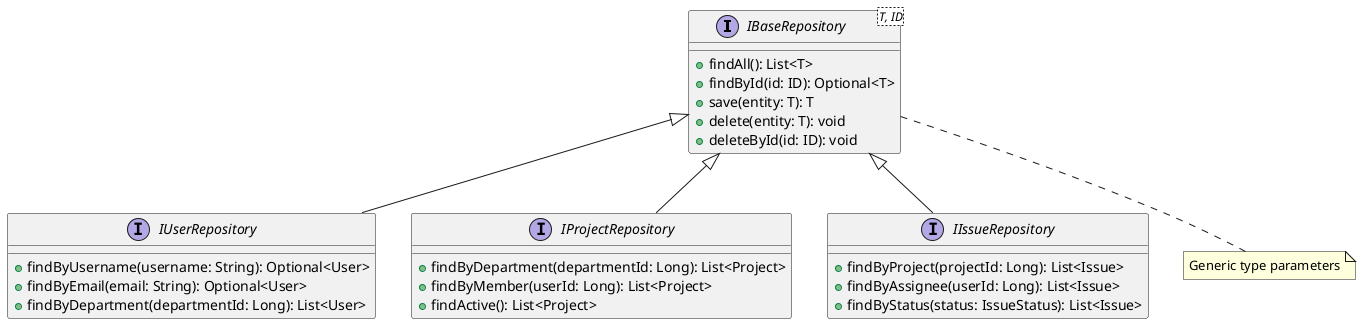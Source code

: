 @startuml
interface IBaseRepository<T, ID> {
  + findAll(): List<T>
  + findById(id: ID): Optional<T>
  + save(entity: T): T
  + delete(entity: T): void
  + deleteById(id: ID): void
}

interface IUserRepository {
  + findByUsername(username: String): Optional<User>
  + findByEmail(email: String): Optional<User>
  + findByDepartment(departmentId: Long): List<User>
}

interface IProjectRepository {
  + findByDepartment(departmentId: Long): List<Project>
  + findByMember(userId: Long): List<Project>
  + findActive(): List<Project>
}

interface IIssueRepository {
  + findByProject(projectId: Long): List<Issue>
  + findByAssignee(userId: Long): List<Issue>
  + findByStatus(status: IssueStatus): List<Issue>
}

IBaseRepository <|-- IUserRepository
IBaseRepository <|-- IProjectRepository
IBaseRepository <|-- IIssueRepository

note "Generic type parameters" as N1
IBaseRepository .. N1
@enduml 